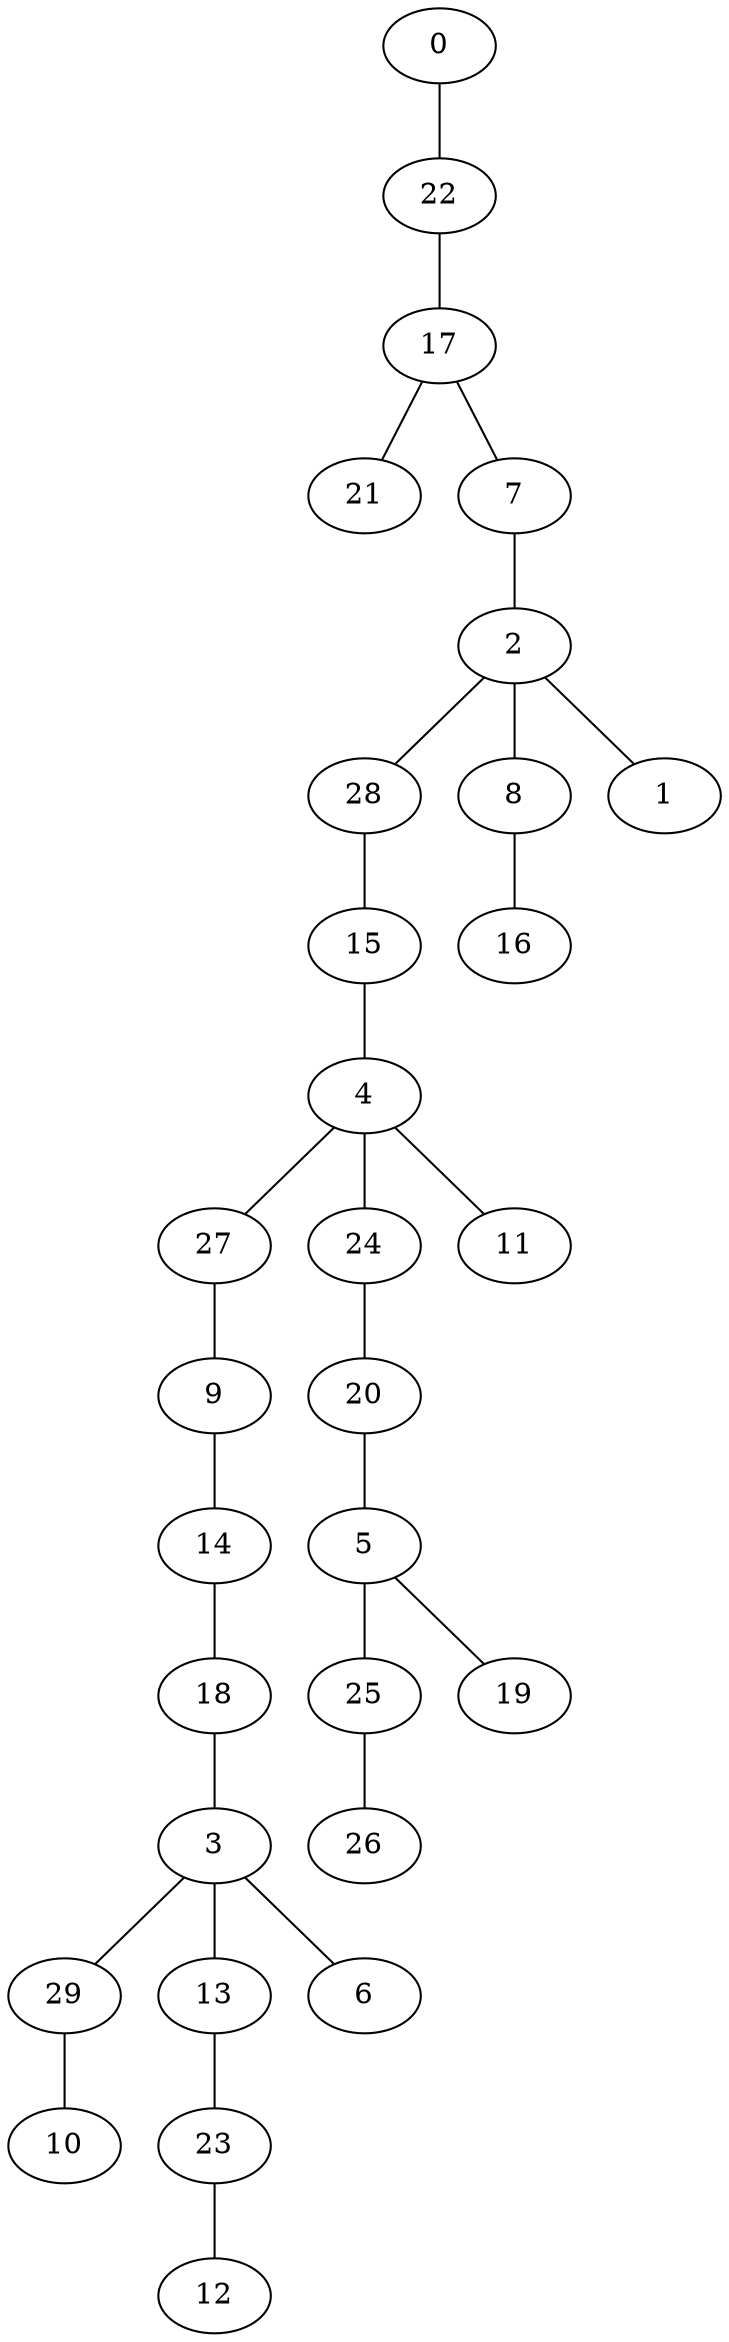 graph DFS_I_grafoDorogovtsev_30  {
0;
22;
17;
21;
7;
2;
28;
15;
4;
27;
9;
14;
18;
3;
29;
10;
13;
23;
12;
6;
24;
20;
5;
25;
26;
19;
11;
8;
16;
1;
0 -- 22;
22 -- 17;
17 -- 21;
17 -- 7;
7 -- 2;
2 -- 28;
28 -- 15;
15 -- 4;
4 -- 27;
27 -- 9;
9 -- 14;
14 -- 18;
18 -- 3;
3 -- 29;
29 -- 10;
3 -- 13;
13 -- 23;
23 -- 12;
3 -- 6;
4 -- 24;
24 -- 20;
20 -- 5;
5 -- 25;
25 -- 26;
5 -- 19;
4 -- 11;
2 -- 8;
8 -- 16;
2 -- 1;
}
